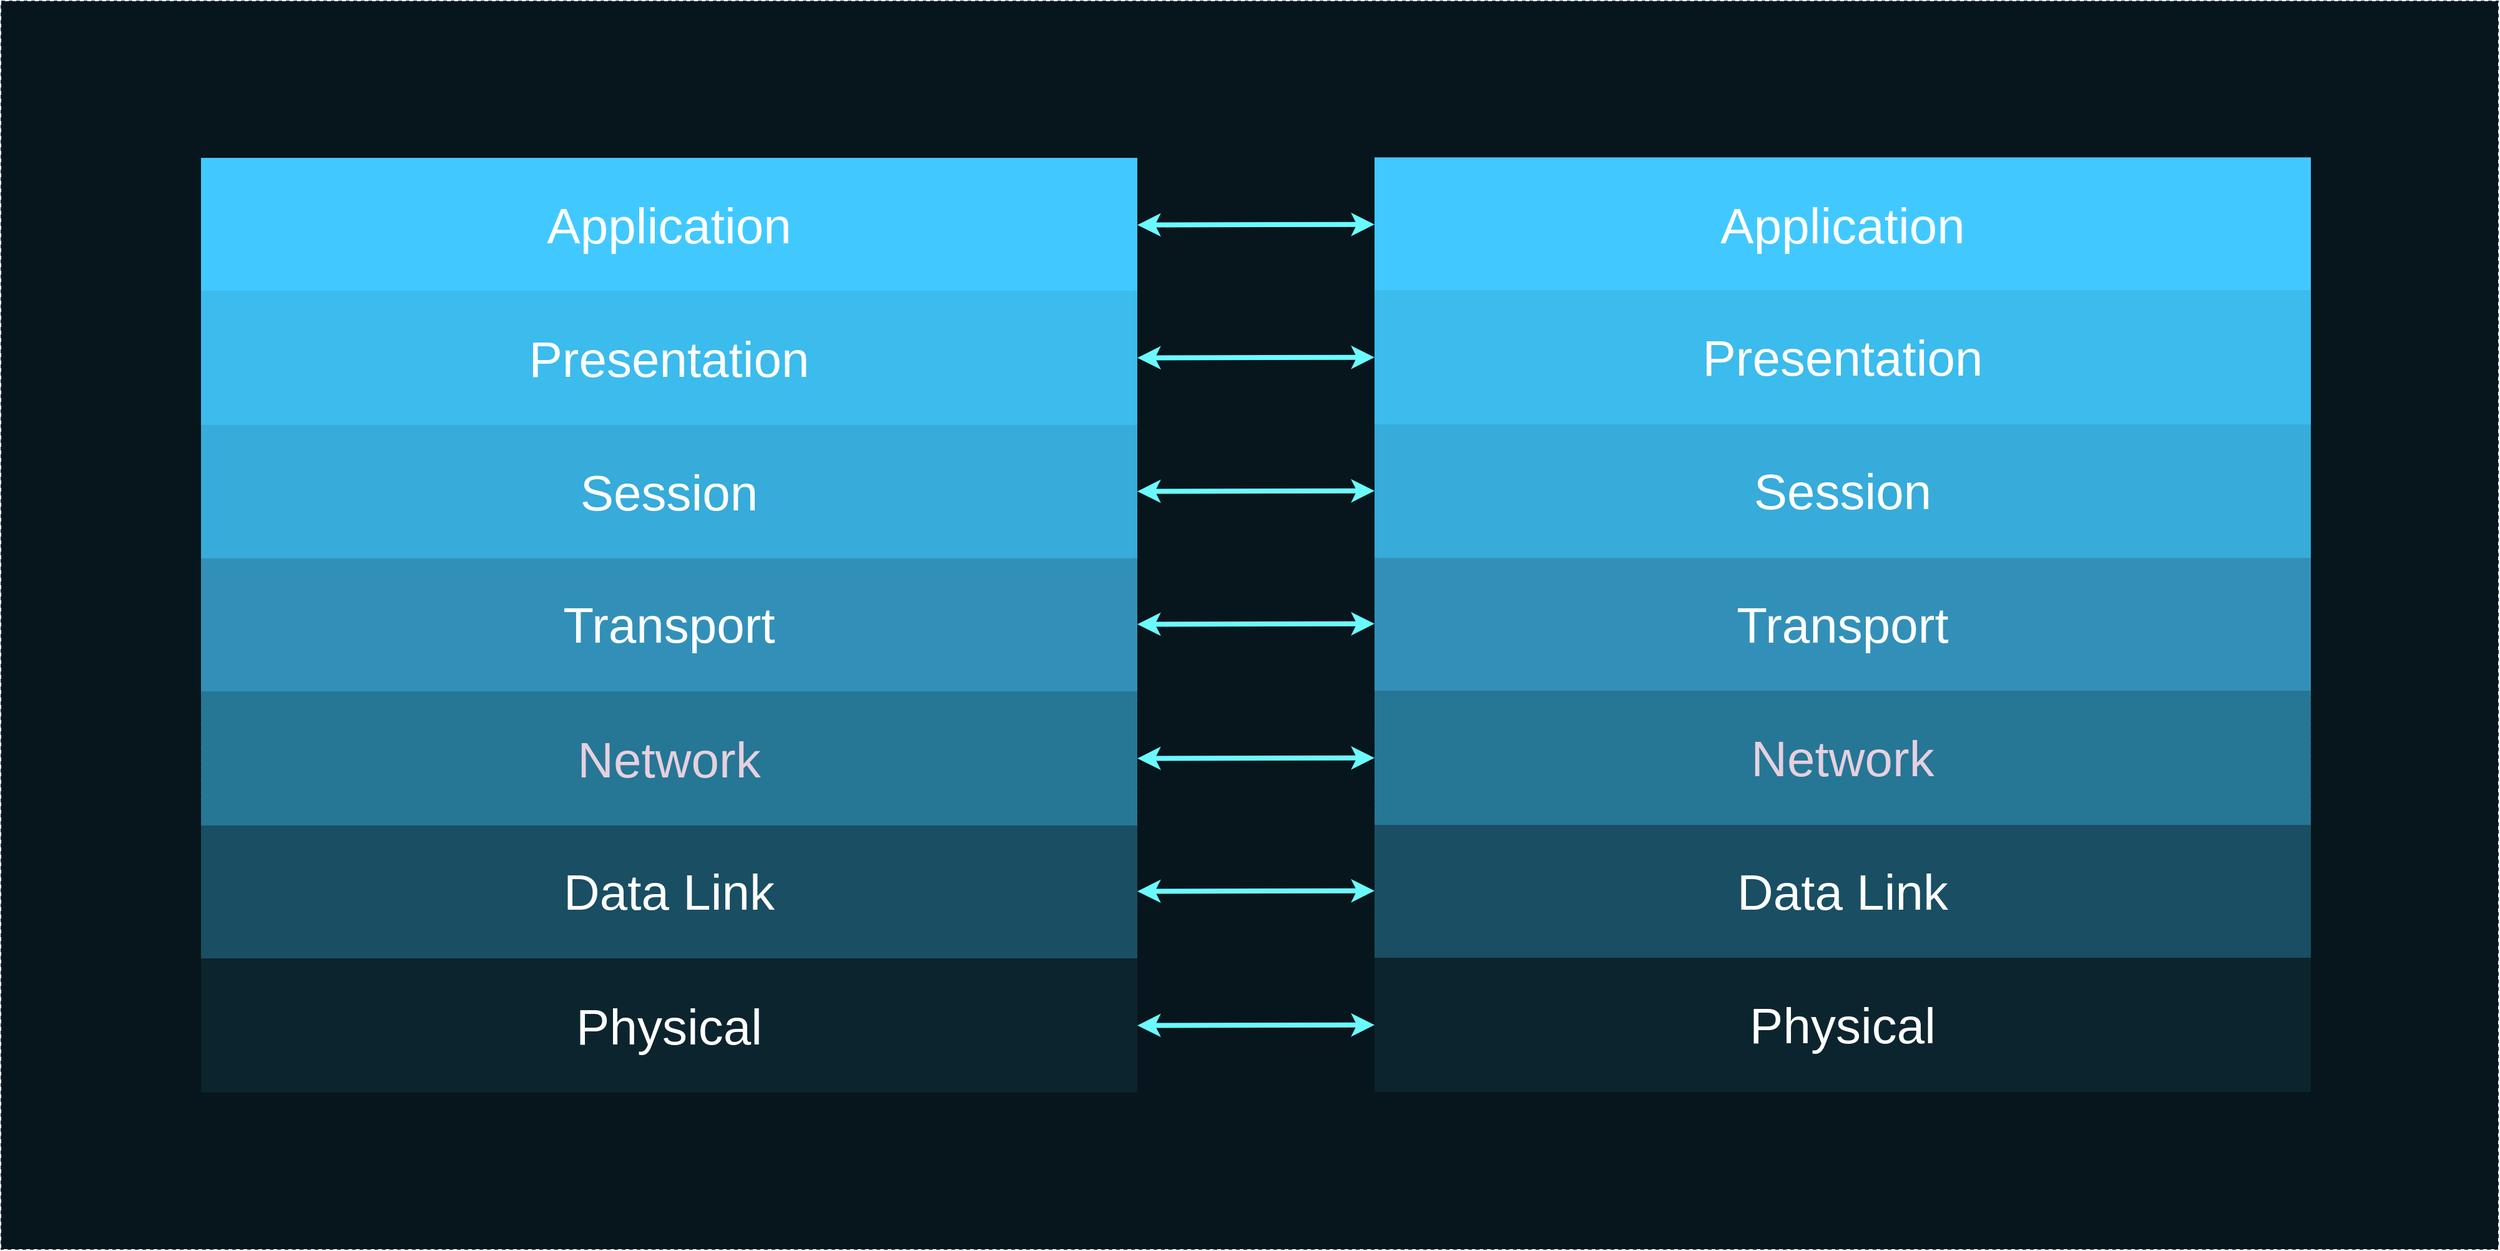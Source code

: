 <mxfile version="13.0.3" type="device"><diagram name="Page-1" id="b5b7bab2-c9e2-2cf4-8b2a-24fd1a2a6d21"><mxGraphModel dx="4512" dy="2343" grid="1" gridSize="10" guides="1" tooltips="1" connect="1" arrows="1" fold="1" page="1" pageScale="1" pageWidth="827" pageHeight="1169" background="#ffffff" math="0" shadow="0"><root><mxCell id="0"/><mxCell id="1" parent="0"/><mxCell id="crDRbli0xWPwZ9U8P9Jx-28" value="" style="rounded=0;whiteSpace=wrap;html=1;fillColor=#07161C;fontSize=30;fontColor=#FFFFFF;strokeColor=#0C242E;dashed=1;" parent="1" vertex="1"><mxGeometry x="-2060" y="-280" width="2000" height="1000" as="geometry"/></mxCell><mxCell id="0WZ8eYFoiU2yTqdQP5Gu-23" value="" style="group" parent="1" vertex="1" connectable="0"><mxGeometry x="-1900" y="-154.5" width="750" height="749" as="geometry"/></mxCell><mxCell id="0WZ8eYFoiU2yTqdQP5Gu-22" value="" style="group" parent="0WZ8eYFoiU2yTqdQP5Gu-23" vertex="1" connectable="0"><mxGeometry width="750" height="749" as="geometry"/></mxCell><mxCell id="0WZ8eYFoiU2yTqdQP5Gu-4" value="Data Link" style="rounded=0;whiteSpace=wrap;html=1;dashed=1;dashPattern=1 4;labelBackgroundColor=none;fillColor=#194E63;fontSize=40;fontColor=#FFFFFF;strokeColor=none;" parent="0WZ8eYFoiU2yTqdQP5Gu-22" vertex="1"><mxGeometry y="534" width="750.0" height="107.5" as="geometry"/></mxCell><mxCell id="0WZ8eYFoiU2yTqdQP5Gu-5" value="" style="rounded=0;whiteSpace=wrap;html=1;dashed=1;dashPattern=1 4;labelBackgroundColor=#ffffff;fillColor=#267696;fontSize=150;fontColor=#194E63;" parent="0WZ8eYFoiU2yTqdQP5Gu-22" vertex="1"><mxGeometry y="426.5" width="750.0" height="107.5" as="geometry"/></mxCell><mxCell id="0WZ8eYFoiU2yTqdQP5Gu-6" value="&lt;font color=&quot;#ffffff&quot;&gt;Transport&lt;/font&gt;" style="rounded=0;whiteSpace=wrap;html=1;dashed=1;dashPattern=1 4;labelBackgroundColor=none;fillColor=#3290B8;fontSize=40;fontColor=#0C242E;strokeColor=none;" parent="0WZ8eYFoiU2yTqdQP5Gu-22" vertex="1"><mxGeometry y="320" width="750.0" height="107.5" as="geometry"/></mxCell><mxCell id="0WZ8eYFoiU2yTqdQP5Gu-7" value="&lt;font color=&quot;#ffffff&quot;&gt;Session&lt;/font&gt;" style="rounded=0;whiteSpace=wrap;html=1;dashed=1;dashPattern=1 4;labelBackgroundColor=none;fillColor=#37ABD9;fontSize=40;fontColor=#0C242E;strokeColor=none;" parent="0WZ8eYFoiU2yTqdQP5Gu-22" vertex="1"><mxGeometry y="213.5" width="750.0" height="107.5" as="geometry"/></mxCell><mxCell id="0WZ8eYFoiU2yTqdQP5Gu-18" value="Network" style="rounded=0;whiteSpace=wrap;html=1;dashed=1;dashPattern=1 4;labelBackgroundColor=none;fillColor=#267696;fontSize=40;fontColor=#E6D0DE;strokeColor=none;" parent="0WZ8eYFoiU2yTqdQP5Gu-22" vertex="1"><mxGeometry y="427.5" width="750.0" height="107.5" as="geometry"/></mxCell><mxCell id="0WZ8eYFoiU2yTqdQP5Gu-19" value="Physical" style="rounded=0;whiteSpace=wrap;html=1;dashed=1;dashPattern=1 4;labelBackgroundColor=none;fillColor=#0C242E;fontSize=40;fontColor=#FFFFFF;strokeColor=none;" parent="0WZ8eYFoiU2yTqdQP5Gu-22" vertex="1"><mxGeometry y="641.5" width="750.0" height="107.5" as="geometry"/></mxCell><mxCell id="0WZ8eYFoiU2yTqdQP5Gu-20" value="Application" style="rounded=0;whiteSpace=wrap;html=1;dashed=1;dashPattern=1 4;labelBackgroundColor=none;fillColor=#41C9FF;fontSize=40;fontColor=#FFFFFF;strokeColor=none;fontStyle=0" parent="0WZ8eYFoiU2yTqdQP5Gu-22" vertex="1"><mxGeometry width="750.0" height="107.5" as="geometry"/></mxCell><mxCell id="0WZ8eYFoiU2yTqdQP5Gu-21" value="&lt;font color=&quot;#ffffff&quot;&gt;Presentation&lt;/font&gt;" style="rounded=0;whiteSpace=wrap;html=1;dashed=1;dashPattern=1 4;labelBackgroundColor=none;fillColor=#3CBBED;fontSize=40;fontColor=#0C242E;strokeColor=none;" parent="0WZ8eYFoiU2yTqdQP5Gu-22" vertex="1"><mxGeometry y="106.5" width="750.0" height="107.5" as="geometry"/></mxCell><mxCell id="0WZ8eYFoiU2yTqdQP5Gu-24" value="" style="group" parent="1" vertex="1" connectable="0"><mxGeometry x="-960" y="-154.88" width="750" height="749" as="geometry"/></mxCell><mxCell id="0WZ8eYFoiU2yTqdQP5Gu-25" value="" style="group" parent="0WZ8eYFoiU2yTqdQP5Gu-24" vertex="1" connectable="0"><mxGeometry width="750" height="749" as="geometry"/></mxCell><mxCell id="0WZ8eYFoiU2yTqdQP5Gu-26" value="Data Link" style="rounded=0;whiteSpace=wrap;html=1;dashed=1;dashPattern=1 4;labelBackgroundColor=none;fillColor=#194E63;fontSize=40;fontColor=#FFFFFF;strokeColor=none;" parent="0WZ8eYFoiU2yTqdQP5Gu-25" vertex="1"><mxGeometry y="534" width="750.0" height="107.5" as="geometry"/></mxCell><mxCell id="0WZ8eYFoiU2yTqdQP5Gu-27" value="" style="rounded=0;whiteSpace=wrap;html=1;dashed=1;dashPattern=1 4;labelBackgroundColor=#ffffff;fillColor=#267696;fontSize=150;fontColor=#194E63;" parent="0WZ8eYFoiU2yTqdQP5Gu-25" vertex="1"><mxGeometry y="426.5" width="750.0" height="107.5" as="geometry"/></mxCell><mxCell id="0WZ8eYFoiU2yTqdQP5Gu-28" value="&lt;font color=&quot;#ffffff&quot;&gt;Transport&lt;/font&gt;" style="rounded=0;whiteSpace=wrap;html=1;dashed=1;dashPattern=1 4;labelBackgroundColor=none;fillColor=#3290B8;fontSize=40;fontColor=#0C242E;strokeColor=none;" parent="0WZ8eYFoiU2yTqdQP5Gu-25" vertex="1"><mxGeometry y="320" width="750.0" height="107.5" as="geometry"/></mxCell><mxCell id="0WZ8eYFoiU2yTqdQP5Gu-29" value="&lt;font color=&quot;#ffffff&quot;&gt;Session&lt;/font&gt;" style="rounded=0;whiteSpace=wrap;html=1;dashed=1;dashPattern=1 4;labelBackgroundColor=none;fillColor=#37ABD9;fontSize=40;fontColor=#0C242E;strokeColor=none;" parent="0WZ8eYFoiU2yTqdQP5Gu-25" vertex="1"><mxGeometry y="213.5" width="750.0" height="107.5" as="geometry"/></mxCell><mxCell id="0WZ8eYFoiU2yTqdQP5Gu-30" value="Network" style="rounded=0;whiteSpace=wrap;html=1;dashed=1;dashPattern=1 4;labelBackgroundColor=none;fillColor=#267696;fontSize=40;fontColor=#E6D0DE;strokeColor=none;" parent="0WZ8eYFoiU2yTqdQP5Gu-25" vertex="1"><mxGeometry y="427.5" width="750.0" height="107.5" as="geometry"/></mxCell><mxCell id="0WZ8eYFoiU2yTqdQP5Gu-31" value="Physical" style="rounded=0;whiteSpace=wrap;html=1;dashed=1;dashPattern=1 4;labelBackgroundColor=none;fillColor=#0C242E;fontSize=40;fontColor=#FFFFFF;strokeColor=none;" parent="0WZ8eYFoiU2yTqdQP5Gu-25" vertex="1"><mxGeometry y="641.5" width="750.0" height="107.5" as="geometry"/></mxCell><mxCell id="0WZ8eYFoiU2yTqdQP5Gu-32" value="Application" style="rounded=0;whiteSpace=wrap;html=1;dashed=1;dashPattern=1 4;labelBackgroundColor=none;fillColor=#41C9FF;fontSize=40;fontColor=#FFFFFF;strokeColor=none;fontStyle=0" parent="0WZ8eYFoiU2yTqdQP5Gu-25" vertex="1"><mxGeometry width="750.0" height="107.5" as="geometry"/></mxCell><mxCell id="0WZ8eYFoiU2yTqdQP5Gu-33" value="&lt;font color=&quot;#ffffff&quot;&gt;Presentation&lt;/font&gt;" style="rounded=0;whiteSpace=wrap;html=1;dashed=1;dashPattern=1 4;labelBackgroundColor=none;fillColor=#3CBBED;fontSize=40;fontColor=#0C242E;strokeColor=none;" parent="0WZ8eYFoiU2yTqdQP5Gu-25" vertex="1"><mxGeometry y="106.5" width="750.0" height="107.5" as="geometry"/></mxCell><mxCell id="0WZ8eYFoiU2yTqdQP5Gu-34" value="" style="endArrow=classic;startArrow=classic;html=1;strokeColor=#6BFAFF;strokeWidth=4;fontSize=40;fontColor=#FFFFFF;entryX=0;entryY=0.5;entryDx=0;entryDy=0;exitX=1;exitY=0.5;exitDx=0;exitDy=0;" parent="1" source="0WZ8eYFoiU2yTqdQP5Gu-19" target="0WZ8eYFoiU2yTqdQP5Gu-31" edge="1"><mxGeometry width="50" height="50" relative="1" as="geometry"><mxPoint x="-1200" y="693.12" as="sourcePoint"/><mxPoint x="-1150" y="643.12" as="targetPoint"/></mxGeometry></mxCell><mxCell id="0WZ8eYFoiU2yTqdQP5Gu-35" value="" style="endArrow=classic;startArrow=classic;html=1;strokeColor=#6BFAFF;strokeWidth=4;fontSize=40;fontColor=#FFFFFF;entryX=0;entryY=0.5;entryDx=0;entryDy=0;exitX=1;exitY=0.5;exitDx=0;exitDy=0;" parent="1" source="0WZ8eYFoiU2yTqdQP5Gu-4" target="0WZ8eYFoiU2yTqdQP5Gu-26" edge="1"><mxGeometry width="50" height="50" relative="1" as="geometry"><mxPoint x="-1140" y="550.75" as="sourcePoint"/><mxPoint x="-950" y="550.37" as="targetPoint"/></mxGeometry></mxCell><mxCell id="0WZ8eYFoiU2yTqdQP5Gu-36" value="" style="endArrow=classic;startArrow=classic;html=1;strokeColor=#6BFAFF;strokeWidth=4;fontSize=40;fontColor=#FFFFFF;entryX=0;entryY=0.5;entryDx=0;entryDy=0;exitX=1;exitY=0.5;exitDx=0;exitDy=0;" parent="1" source="0WZ8eYFoiU2yTqdQP5Gu-18" target="0WZ8eYFoiU2yTqdQP5Gu-30" edge="1"><mxGeometry width="50" height="50" relative="1" as="geometry"><mxPoint x="-1140" y="443.25" as="sourcePoint"/><mxPoint x="-950" y="442.87" as="targetPoint"/></mxGeometry></mxCell><mxCell id="0WZ8eYFoiU2yTqdQP5Gu-37" value="" style="endArrow=classic;startArrow=classic;html=1;strokeColor=#6BFAFF;strokeWidth=4;fontSize=40;fontColor=#FFFFFF;entryX=0;entryY=0.5;entryDx=0;entryDy=0;exitX=1;exitY=0.5;exitDx=0;exitDy=0;" parent="1" source="0WZ8eYFoiU2yTqdQP5Gu-6" target="0WZ8eYFoiU2yTqdQP5Gu-28" edge="1"><mxGeometry width="50" height="50" relative="1" as="geometry"><mxPoint x="-1140" y="336.75" as="sourcePoint"/><mxPoint x="-950" y="336.37" as="targetPoint"/></mxGeometry></mxCell><mxCell id="0WZ8eYFoiU2yTqdQP5Gu-38" value="" style="endArrow=classic;startArrow=classic;html=1;strokeColor=#6BFAFF;strokeWidth=4;fontSize=40;fontColor=#FFFFFF;entryX=0;entryY=0.5;entryDx=0;entryDy=0;exitX=1;exitY=0.5;exitDx=0;exitDy=0;" parent="1" source="0WZ8eYFoiU2yTqdQP5Gu-7" target="0WZ8eYFoiU2yTqdQP5Gu-29" edge="1"><mxGeometry width="50" height="50" relative="1" as="geometry"><mxPoint x="-1140" y="229.25" as="sourcePoint"/><mxPoint x="-950" y="228.87" as="targetPoint"/></mxGeometry></mxCell><mxCell id="0WZ8eYFoiU2yTqdQP5Gu-39" value="" style="endArrow=classic;startArrow=classic;html=1;strokeColor=#6BFAFF;strokeWidth=4;fontSize=40;fontColor=#FFFFFF;entryX=0;entryY=0.5;entryDx=0;entryDy=0;exitX=1;exitY=0.5;exitDx=0;exitDy=0;" parent="1" source="0WZ8eYFoiU2yTqdQP5Gu-21" target="0WZ8eYFoiU2yTqdQP5Gu-33" edge="1"><mxGeometry width="50" height="50" relative="1" as="geometry"><mxPoint x="-1140" y="122.75" as="sourcePoint"/><mxPoint x="-950" y="122.37" as="targetPoint"/></mxGeometry></mxCell><mxCell id="0WZ8eYFoiU2yTqdQP5Gu-40" value="" style="endArrow=classic;startArrow=classic;html=1;strokeColor=#6BFAFF;strokeWidth=4;fontSize=40;fontColor=#FFFFFF;entryX=0;entryY=0.5;entryDx=0;entryDy=0;exitX=1;exitY=0.5;exitDx=0;exitDy=0;" parent="1" source="0WZ8eYFoiU2yTqdQP5Gu-20" target="0WZ8eYFoiU2yTqdQP5Gu-32" edge="1"><mxGeometry width="50" height="50" relative="1" as="geometry"><mxPoint x="-1140" y="15.75" as="sourcePoint"/><mxPoint x="-950" y="15.37" as="targetPoint"/></mxGeometry></mxCell></root></mxGraphModel></diagram></mxfile>